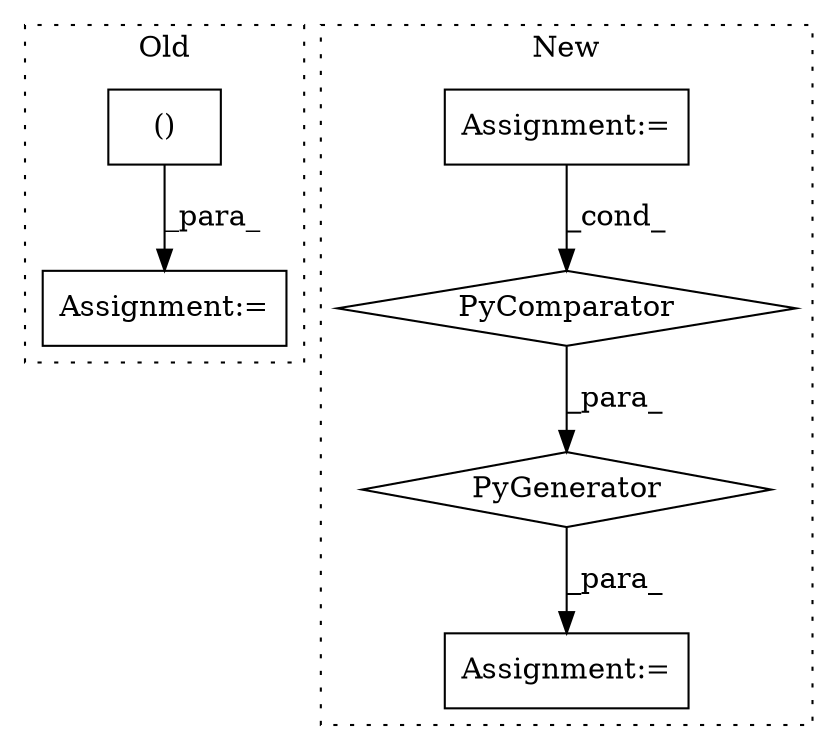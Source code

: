 digraph G {
subgraph cluster0 {
1 [label="()" a="106" s="2569" l="65" shape="box"];
6 [label="Assignment:=" a="7" s="2904" l="1" shape="box"];
label = "Old";
style="dotted";
}
subgraph cluster1 {
2 [label="PyGenerator" a="107" s="2855" l="118" shape="diamond"];
3 [label="Assignment:=" a="7" s="2928" l="39" shape="box"];
4 [label="PyComparator" a="113" s="2928" l="39" shape="diamond"];
5 [label="Assignment:=" a="7" s="3134" l="1" shape="box"];
label = "New";
style="dotted";
}
1 -> 6 [label="_para_"];
2 -> 5 [label="_para_"];
3 -> 4 [label="_cond_"];
4 -> 2 [label="_para_"];
}